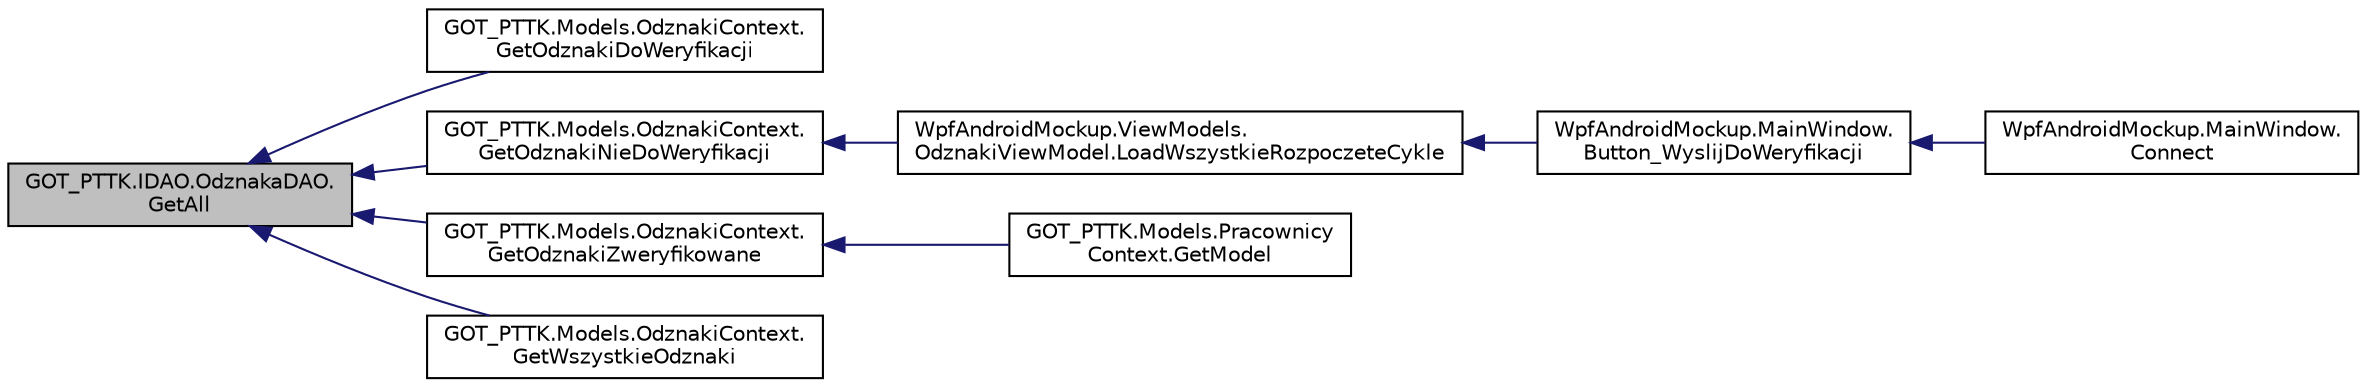 digraph "GOT_PTTK.IDAO.OdznakaDAO.GetAll"
{
 // INTERACTIVE_SVG=YES
  edge [fontname="Helvetica",fontsize="10",labelfontname="Helvetica",labelfontsize="10"];
  node [fontname="Helvetica",fontsize="10",shape=record];
  rankdir="LR";
  Node15 [label="GOT_PTTK.IDAO.OdznakaDAO.\lGetAll",height=0.2,width=0.4,color="black", fillcolor="grey75", style="filled", fontcolor="black"];
  Node15 -> Node16 [dir="back",color="midnightblue",fontsize="10",style="solid",fontname="Helvetica"];
  Node16 [label="GOT_PTTK.Models.OdznakiContext.\lGetOdznakiDoWeryfikacji",height=0.2,width=0.4,color="black", fillcolor="white", style="filled",URL="$class_g_o_t___p_t_t_k_1_1_models_1_1_odznaki_context.html#a2ac2f2f811d0ad2cda3a9a14231001c4",tooltip="Zwraca wszystkie odznaki, które mogą być przekazane do weryfikacji "];
  Node15 -> Node17 [dir="back",color="midnightblue",fontsize="10",style="solid",fontname="Helvetica"];
  Node17 [label="GOT_PTTK.Models.OdznakiContext.\lGetOdznakiNieDoWeryfikacji",height=0.2,width=0.4,color="black", fillcolor="white", style="filled",URL="$class_g_o_t___p_t_t_k_1_1_models_1_1_odznaki_context.html#a67dc6e676f3aa70f2c84d9efeb55875f",tooltip="Zwraca wszystkie odznaki, które nie zostały wysłane do weryfikacji "];
  Node17 -> Node18 [dir="back",color="midnightblue",fontsize="10",style="solid",fontname="Helvetica"];
  Node18 [label="WpfAndroidMockup.ViewModels.\lOdznakiViewModel.LoadWszystkieRozpoczeteCykle",height=0.2,width=0.4,color="black", fillcolor="white", style="filled",URL="$class_wpf_android_mockup_1_1_view_models_1_1_odznaki_view_model.html#a139c6acab1699ab23a281aebca4b6d9b",tooltip="Ładuje wszystkie rozpoczęte cykle odznaki, nieprzyznane "];
  Node18 -> Node19 [dir="back",color="midnightblue",fontsize="10",style="solid",fontname="Helvetica"];
  Node19 [label="WpfAndroidMockup.MainWindow.\lButton_WyslijDoWeryfikacji",height=0.2,width=0.4,color="black", fillcolor="white", style="filled",URL="$class_wpf_android_mockup_1_1_main_window.html#a9fe5f943ff1a9c8260c562c4ff130316",tooltip="Logika dla przycisku odpowiedzialnego za wywołanie przypadku użycia przesyłania odznaki do weryfikacj..."];
  Node19 -> Node20 [dir="back",color="midnightblue",fontsize="10",style="solid",fontname="Helvetica"];
  Node20 [label="WpfAndroidMockup.MainWindow.\lConnect",height=0.2,width=0.4,color="black", fillcolor="white", style="filled",URL="$class_wpf_android_mockup_1_1_main_window.html#adcfba8fb3f0c36593aed929c6aefa4dd"];
  Node15 -> Node21 [dir="back",color="midnightblue",fontsize="10",style="solid",fontname="Helvetica"];
  Node21 [label="GOT_PTTK.Models.OdznakiContext.\lGetOdznakiZweryfikowane",height=0.2,width=0.4,color="black", fillcolor="white", style="filled",URL="$class_g_o_t___p_t_t_k_1_1_models_1_1_odznaki_context.html#aa0831c993bc5932b2cabbbff5ed60a37",tooltip="Zwraca wszystkie zweryfikowane odznaki "];
  Node21 -> Node22 [dir="back",color="midnightblue",fontsize="10",style="solid",fontname="Helvetica"];
  Node22 [label="GOT_PTTK.Models.Pracownicy\lContext.GetModel",height=0.2,width=0.4,color="black", fillcolor="white", style="filled",URL="$class_g_o_t___p_t_t_k_1_1_models_1_1_pracownicy_context.html#ae3a1b483e062dd21d5b9b0ee58958c1e",tooltip="Funkcja zwracają model pracownika, o numerze podanym w parametrze, z bazy. Zwraca null jeżeli pracown..."];
  Node15 -> Node23 [dir="back",color="midnightblue",fontsize="10",style="solid",fontname="Helvetica"];
  Node23 [label="GOT_PTTK.Models.OdznakiContext.\lGetWszystkieOdznaki",height=0.2,width=0.4,color="black", fillcolor="white", style="filled",URL="$class_g_o_t___p_t_t_k_1_1_models_1_1_odznaki_context.html#aa580c2000a0a4b062489b34a08340af1",tooltip="Zwraca wszystkie odznaki "];
}
